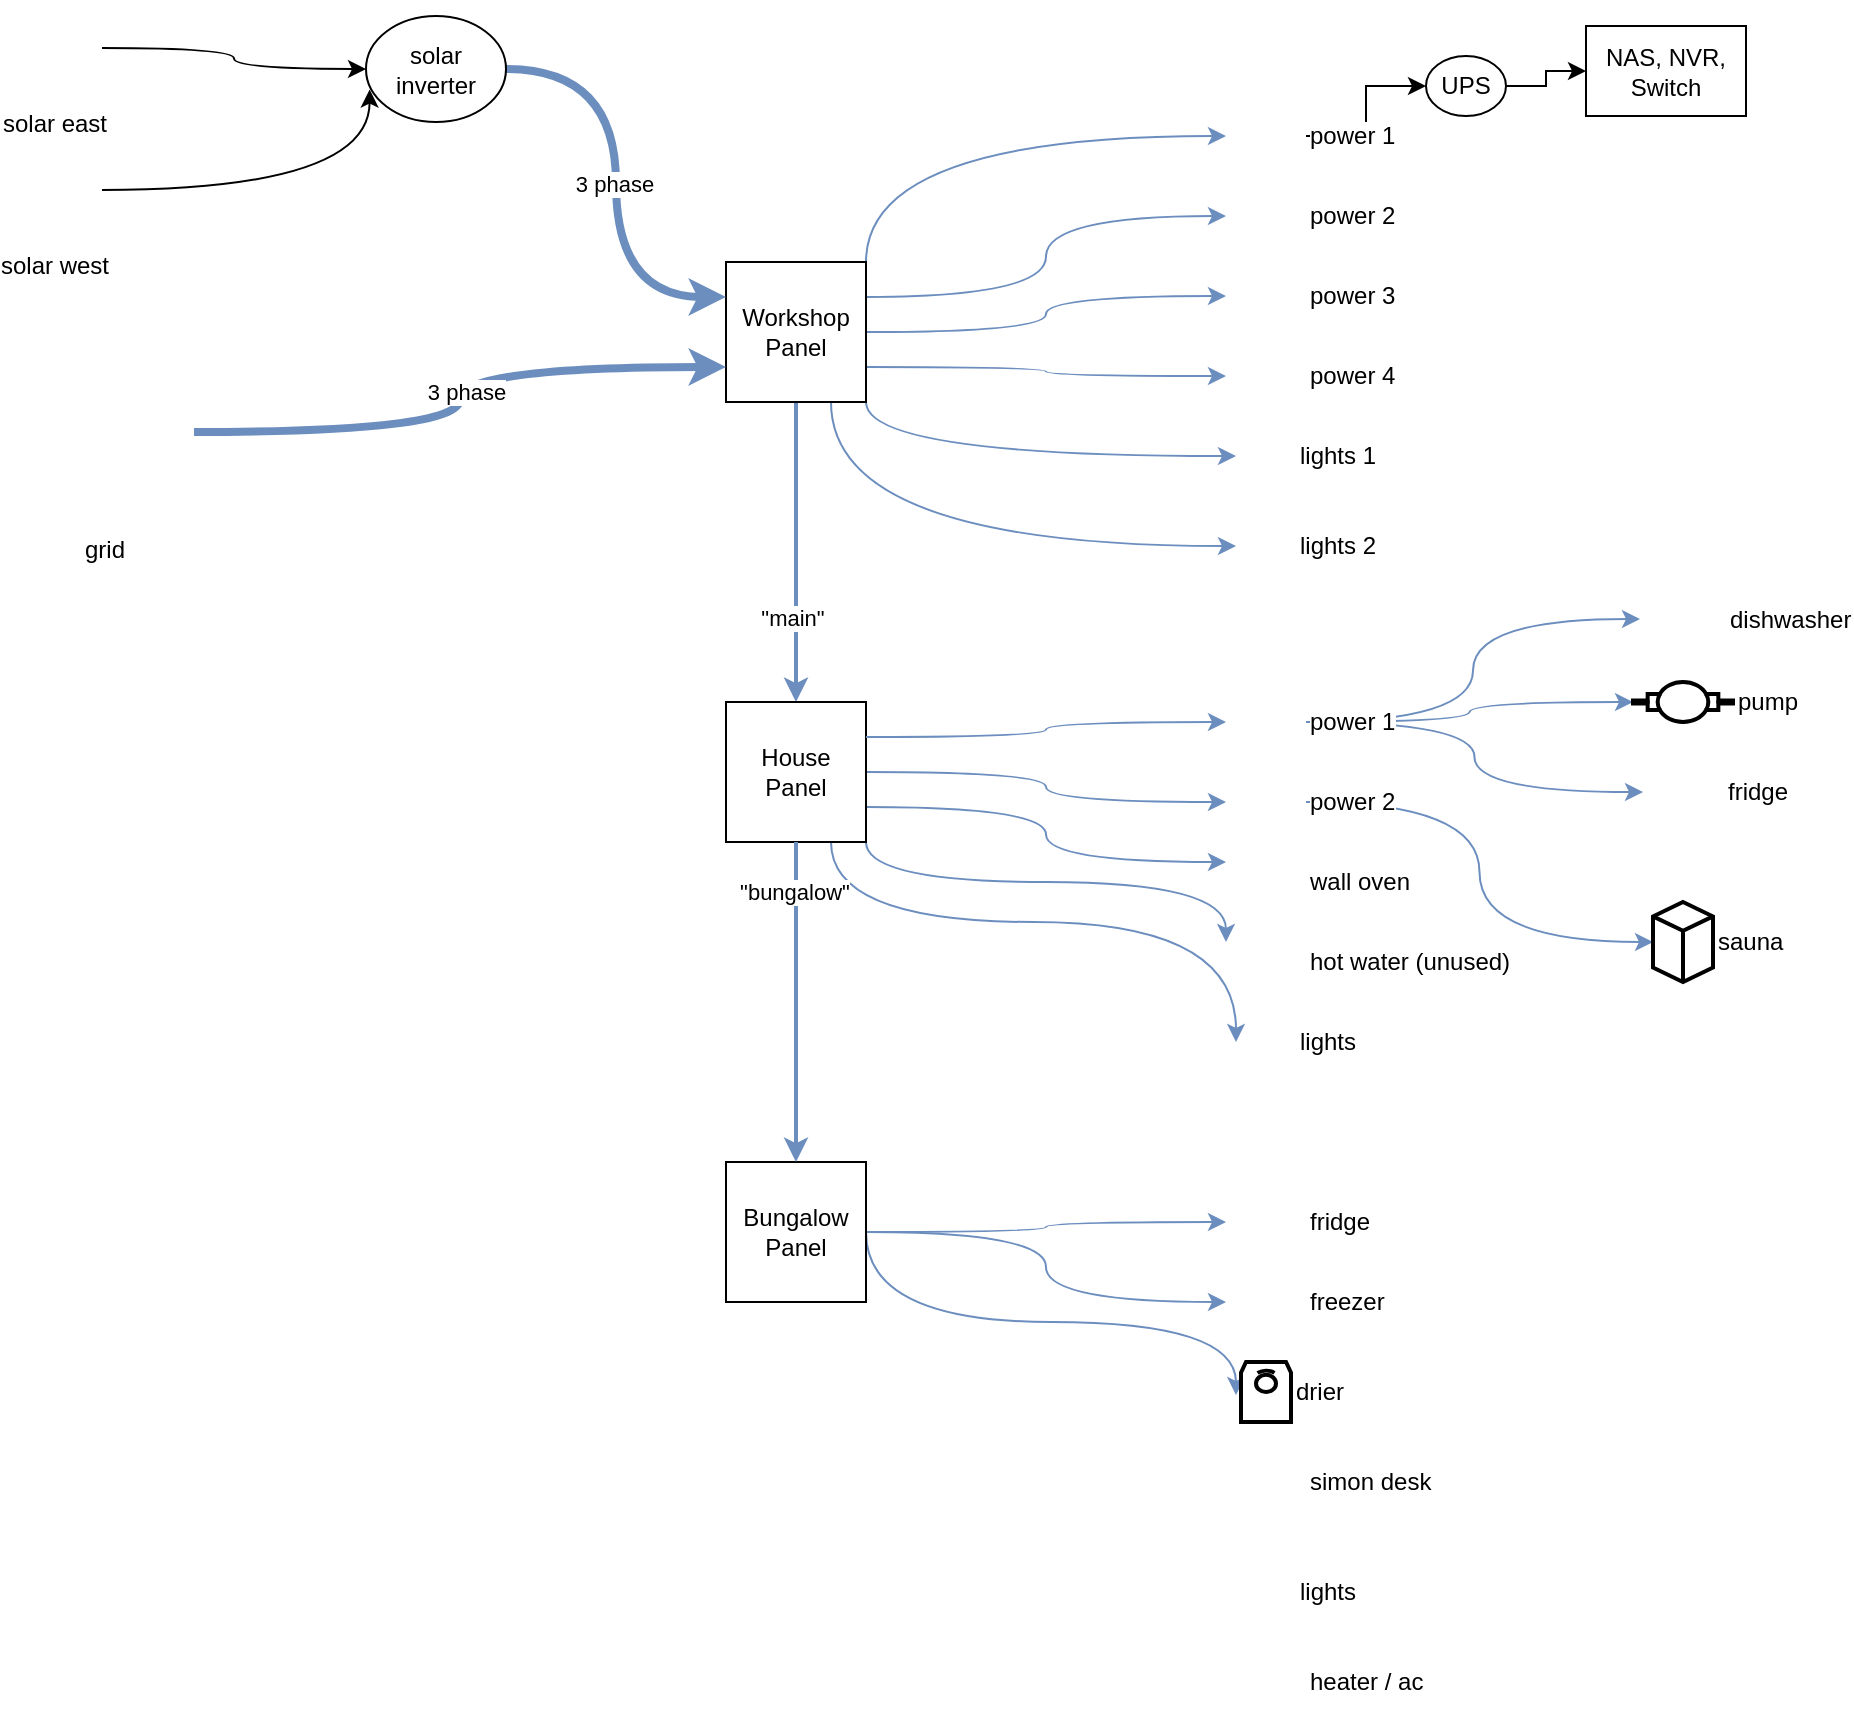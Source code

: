 <mxfile version="21.0.6" type="github">
  <diagram name="Page-1" id="ad52d381-51e7-2e0d-a935-2d0ddd2fd229">
    <mxGraphModel dx="1353" dy="552" grid="1" gridSize="10" guides="1" tooltips="1" connect="1" arrows="1" fold="1" page="1" pageScale="1" pageWidth="1100" pageHeight="850" background="none" math="0" shadow="0">
      <root>
        <mxCell id="0" />
        <mxCell id="1" parent="0" />
        <mxCell id="lxKlnbofilipyLmYubu6-28" style="edgeStyle=orthogonalEdgeStyle;orthogonalLoop=1;jettySize=auto;html=1;exitX=1;exitY=0;exitDx=0;exitDy=0;entryX=0;entryY=0.5;entryDx=0;entryDy=0;curved=1;fillColor=#dae8fc;strokeColor=#6c8ebf;" edge="1" parent="1" source="lxKlnbofilipyLmYubu6-2" target="lxKlnbofilipyLmYubu6-6">
          <mxGeometry relative="1" as="geometry" />
        </mxCell>
        <mxCell id="lxKlnbofilipyLmYubu6-30" style="edgeStyle=orthogonalEdgeStyle;orthogonalLoop=1;jettySize=auto;html=1;exitX=1;exitY=0.5;exitDx=0;exitDy=0;entryX=0;entryY=0.5;entryDx=0;entryDy=0;curved=1;fillColor=#dae8fc;strokeColor=#6c8ebf;" edge="1" parent="1" source="lxKlnbofilipyLmYubu6-2" target="lxKlnbofilipyLmYubu6-8">
          <mxGeometry relative="1" as="geometry" />
        </mxCell>
        <mxCell id="lxKlnbofilipyLmYubu6-31" style="edgeStyle=orthogonalEdgeStyle;orthogonalLoop=1;jettySize=auto;html=1;exitX=1;exitY=0.75;exitDx=0;exitDy=0;entryX=0;entryY=0.5;entryDx=0;entryDy=0;curved=1;fillColor=#dae8fc;strokeColor=#6c8ebf;" edge="1" parent="1" source="lxKlnbofilipyLmYubu6-2" target="lxKlnbofilipyLmYubu6-9">
          <mxGeometry relative="1" as="geometry" />
        </mxCell>
        <mxCell id="lxKlnbofilipyLmYubu6-32" style="edgeStyle=orthogonalEdgeStyle;orthogonalLoop=1;jettySize=auto;html=1;exitX=1;exitY=1;exitDx=0;exitDy=0;entryX=0;entryY=0.5;entryDx=0;entryDy=0;curved=1;fillColor=#dae8fc;strokeColor=#6c8ebf;" edge="1" parent="1" source="lxKlnbofilipyLmYubu6-2" target="lxKlnbofilipyLmYubu6-20">
          <mxGeometry relative="1" as="geometry" />
        </mxCell>
        <mxCell id="lxKlnbofilipyLmYubu6-33" style="edgeStyle=orthogonalEdgeStyle;orthogonalLoop=1;jettySize=auto;html=1;exitX=0.75;exitY=1;exitDx=0;exitDy=0;entryX=0;entryY=0.5;entryDx=0;entryDy=0;curved=1;fillColor=#dae8fc;strokeColor=#6c8ebf;" edge="1" parent="1" source="lxKlnbofilipyLmYubu6-2" target="lxKlnbofilipyLmYubu6-21">
          <mxGeometry relative="1" as="geometry" />
        </mxCell>
        <mxCell id="lxKlnbofilipyLmYubu6-34" style="edgeStyle=orthogonalEdgeStyle;orthogonalLoop=1;jettySize=auto;html=1;exitX=1;exitY=0.25;exitDx=0;exitDy=0;entryX=0;entryY=0.5;entryDx=0;entryDy=0;curved=1;fillColor=#dae8fc;strokeColor=#6c8ebf;" edge="1" parent="1" source="lxKlnbofilipyLmYubu6-2" target="lxKlnbofilipyLmYubu6-7">
          <mxGeometry relative="1" as="geometry" />
        </mxCell>
        <mxCell id="lxKlnbofilipyLmYubu6-37" style="edgeStyle=orthogonalEdgeStyle;rounded=0;orthogonalLoop=1;jettySize=auto;html=1;exitX=0.5;exitY=1;exitDx=0;exitDy=0;entryX=0.5;entryY=0;entryDx=0;entryDy=0;fontStyle=1;strokeWidth=2;fillColor=#dae8fc;strokeColor=#6c8ebf;" edge="1" parent="1" source="lxKlnbofilipyLmYubu6-2" target="lxKlnbofilipyLmYubu6-35">
          <mxGeometry relative="1" as="geometry" />
        </mxCell>
        <mxCell id="lxKlnbofilipyLmYubu6-62" value="&quot;main&quot;" style="edgeLabel;html=1;align=center;verticalAlign=middle;resizable=0;points=[];" vertex="1" connectable="0" parent="lxKlnbofilipyLmYubu6-37">
          <mxGeometry x="0.433" y="-2" relative="1" as="geometry">
            <mxPoint as="offset" />
          </mxGeometry>
        </mxCell>
        <mxCell id="lxKlnbofilipyLmYubu6-2" value="Workshop Panel" style="whiteSpace=wrap;html=1;aspect=fixed;" vertex="1" parent="1">
          <mxGeometry x="510" y="1010" width="70" height="70" as="geometry" />
        </mxCell>
        <mxCell id="lxKlnbofilipyLmYubu6-16" style="edgeStyle=orthogonalEdgeStyle;orthogonalLoop=1;jettySize=auto;html=1;entryX=0;entryY=0.25;entryDx=0;entryDy=0;curved=1;shadow=0;strokeWidth=4;fillColor=#dae8fc;strokeColor=#6c8ebf;exitX=1;exitY=0.5;exitDx=0;exitDy=0;" edge="1" parent="1" source="lxKlnbofilipyLmYubu6-58" target="lxKlnbofilipyLmYubu6-2">
          <mxGeometry relative="1" as="geometry" />
        </mxCell>
        <mxCell id="lxKlnbofilipyLmYubu6-17" value="3 phase" style="edgeLabel;html=1;align=center;verticalAlign=middle;resizable=0;points=[];" vertex="1" connectable="0" parent="lxKlnbofilipyLmYubu6-16">
          <mxGeometry x="0.005" y="-1" relative="1" as="geometry">
            <mxPoint as="offset" />
          </mxGeometry>
        </mxCell>
        <mxCell id="lxKlnbofilipyLmYubu6-60" style="edgeStyle=orthogonalEdgeStyle;orthogonalLoop=1;jettySize=auto;html=1;exitX=1;exitY=0.5;exitDx=0;exitDy=0;entryX=0;entryY=0.5;entryDx=0;entryDy=0;curved=1;" edge="1" parent="1" source="lxKlnbofilipyLmYubu6-3" target="lxKlnbofilipyLmYubu6-58">
          <mxGeometry relative="1" as="geometry" />
        </mxCell>
        <mxCell id="lxKlnbofilipyLmYubu6-3" value="solar east" style="shape=image;html=1;verticalAlign=top;verticalLabelPosition=bottom;labelBackgroundColor=#ffffff;imageAspect=0;aspect=fixed;image=https://cdn2.iconfinder.com/data/icons/business-and-education-1/512/133_Solar_Panel_Energy_technology_smart_city_technology_smart-128.png" vertex="1" parent="1">
          <mxGeometry x="150" y="879" width="48" height="48" as="geometry" />
        </mxCell>
        <mxCell id="lxKlnbofilipyLmYubu6-18" style="edgeStyle=orthogonalEdgeStyle;orthogonalLoop=1;jettySize=auto;html=1;exitX=1;exitY=0.5;exitDx=0;exitDy=0;entryX=0;entryY=0.75;entryDx=0;entryDy=0;curved=1;strokeWidth=4;fillColor=#dae8fc;strokeColor=#6c8ebf;" edge="1" parent="1" source="lxKlnbofilipyLmYubu6-4" target="lxKlnbofilipyLmYubu6-2">
          <mxGeometry relative="1" as="geometry" />
        </mxCell>
        <mxCell id="lxKlnbofilipyLmYubu6-19" value="3 phase" style="edgeLabel;html=1;align=center;verticalAlign=middle;resizable=0;points=[];" vertex="1" connectable="0" parent="lxKlnbofilipyLmYubu6-18">
          <mxGeometry x="0.028" y="-3" relative="1" as="geometry">
            <mxPoint as="offset" />
          </mxGeometry>
        </mxCell>
        <mxCell id="lxKlnbofilipyLmYubu6-4" value="grid" style="shape=image;html=1;verticalAlign=top;verticalLabelPosition=bottom;labelBackgroundColor=#ffffff;imageAspect=0;aspect=fixed;image=https://cdn3.iconfinder.com/data/icons/energy-and-power-glyph-24-px/24/Electricity_pole_electricity_pylon_power_mast_transmission_pole_utility_pylon_2-128.png" vertex="1" parent="1">
          <mxGeometry x="154" y="1050" width="90" height="90" as="geometry" />
        </mxCell>
        <mxCell id="lxKlnbofilipyLmYubu6-25" value="" style="edgeStyle=orthogonalEdgeStyle;rounded=0;orthogonalLoop=1;jettySize=auto;html=1;" edge="1" parent="1" source="lxKlnbofilipyLmYubu6-6" target="lxKlnbofilipyLmYubu6-24">
          <mxGeometry relative="1" as="geometry" />
        </mxCell>
        <mxCell id="lxKlnbofilipyLmYubu6-6" value="power 1" style="shape=image;html=1;verticalAlign=middle;verticalLabelPosition=middle;labelBackgroundColor=#ffffff;imageAspect=0;aspect=fixed;image=https://cdn3.iconfinder.com/data/icons/energy-and-power-glyph-24-px/24/Electrical_plug_plug_plug_connector_plug_in_power_plug-128.png;labelPosition=right;align=left;" vertex="1" parent="1">
          <mxGeometry x="760" y="927" width="40" height="40" as="geometry" />
        </mxCell>
        <mxCell id="lxKlnbofilipyLmYubu6-7" value="power 2" style="shape=image;html=1;verticalAlign=middle;verticalLabelPosition=middle;labelBackgroundColor=#ffffff;imageAspect=0;aspect=fixed;image=https://cdn3.iconfinder.com/data/icons/energy-and-power-glyph-24-px/24/Electrical_plug_plug_plug_connector_plug_in_power_plug-128.png;labelPosition=right;align=left;" vertex="1" parent="1">
          <mxGeometry x="760" y="967" width="40" height="40" as="geometry" />
        </mxCell>
        <mxCell id="lxKlnbofilipyLmYubu6-8" value="power 3" style="shape=image;html=1;verticalAlign=middle;verticalLabelPosition=middle;labelBackgroundColor=#ffffff;imageAspect=0;aspect=fixed;image=https://cdn3.iconfinder.com/data/icons/energy-and-power-glyph-24-px/24/Electrical_plug_plug_plug_connector_plug_in_power_plug-128.png;labelPosition=right;align=left;" vertex="1" parent="1">
          <mxGeometry x="760" y="1007" width="40" height="40" as="geometry" />
        </mxCell>
        <mxCell id="lxKlnbofilipyLmYubu6-9" value="power 4" style="shape=image;html=1;verticalAlign=middle;verticalLabelPosition=middle;labelBackgroundColor=#ffffff;imageAspect=0;aspect=fixed;image=https://cdn3.iconfinder.com/data/icons/energy-and-power-glyph-24-px/24/Electrical_plug_plug_plug_connector_plug_in_power_plug-128.png;labelPosition=right;align=left;" vertex="1" parent="1">
          <mxGeometry x="760" y="1047" width="40" height="40" as="geometry" />
        </mxCell>
        <mxCell id="lxKlnbofilipyLmYubu6-20" value="lights 1" style="shape=image;html=1;verticalAlign=middle;verticalLabelPosition=middle;labelBackgroundColor=#ffffff;imageAspect=0;aspect=fixed;image=https://cdn3.iconfinder.com/data/icons/energy-and-power-glyph-24-px/24/Lamp_electric_light_led_bulb_light_bulb_luminaire-128.png;labelPosition=right;align=left;" vertex="1" parent="1">
          <mxGeometry x="765" y="1092" width="30" height="30" as="geometry" />
        </mxCell>
        <mxCell id="lxKlnbofilipyLmYubu6-21" value="lights 2" style="shape=image;html=1;verticalAlign=middle;verticalLabelPosition=middle;labelBackgroundColor=#ffffff;imageAspect=0;aspect=fixed;image=https://cdn3.iconfinder.com/data/icons/energy-and-power-glyph-24-px/24/Lamp_electric_light_led_bulb_light_bulb_luminaire-128.png;labelPosition=right;align=left;" vertex="1" parent="1">
          <mxGeometry x="765" y="1137" width="30" height="30" as="geometry" />
        </mxCell>
        <mxCell id="lxKlnbofilipyLmYubu6-27" value="" style="edgeStyle=orthogonalEdgeStyle;rounded=0;orthogonalLoop=1;jettySize=auto;html=1;" edge="1" parent="1" source="lxKlnbofilipyLmYubu6-24" target="lxKlnbofilipyLmYubu6-26">
          <mxGeometry relative="1" as="geometry" />
        </mxCell>
        <mxCell id="lxKlnbofilipyLmYubu6-24" value="UPS" style="ellipse;whiteSpace=wrap;html=1;align=center;labelBackgroundColor=#ffffff;" vertex="1" parent="1">
          <mxGeometry x="860" y="907" width="40" height="30" as="geometry" />
        </mxCell>
        <mxCell id="lxKlnbofilipyLmYubu6-26" value="NAS, NVR, Switch" style="whiteSpace=wrap;html=1;labelBackgroundColor=#ffffff;" vertex="1" parent="1">
          <mxGeometry x="940" y="892" width="80" height="45" as="geometry" />
        </mxCell>
        <mxCell id="lxKlnbofilipyLmYubu6-65" style="edgeStyle=orthogonalEdgeStyle;orthogonalLoop=1;jettySize=auto;html=1;exitX=1;exitY=0.5;exitDx=0;exitDy=0;entryX=0;entryY=0.5;entryDx=0;entryDy=0;fillColor=#dae8fc;strokeColor=#6c8ebf;curved=1;" edge="1" parent="1" source="lxKlnbofilipyLmYubu6-35" target="lxKlnbofilipyLmYubu6-46">
          <mxGeometry relative="1" as="geometry" />
        </mxCell>
        <mxCell id="lxKlnbofilipyLmYubu6-66" style="edgeStyle=orthogonalEdgeStyle;orthogonalLoop=1;jettySize=auto;html=1;exitX=1;exitY=0.75;exitDx=0;exitDy=0;entryX=0;entryY=0.25;entryDx=0;entryDy=0;fillColor=#dae8fc;strokeColor=#6c8ebf;curved=1;" edge="1" parent="1" source="lxKlnbofilipyLmYubu6-35" target="lxKlnbofilipyLmYubu6-47">
          <mxGeometry relative="1" as="geometry" />
        </mxCell>
        <mxCell id="lxKlnbofilipyLmYubu6-67" style="edgeStyle=orthogonalEdgeStyle;orthogonalLoop=1;jettySize=auto;html=1;exitX=1;exitY=1;exitDx=0;exitDy=0;entryX=0;entryY=0.25;entryDx=0;entryDy=0;fillColor=#dae8fc;strokeColor=#6c8ebf;curved=1;" edge="1" parent="1" source="lxKlnbofilipyLmYubu6-35" target="lxKlnbofilipyLmYubu6-48">
          <mxGeometry relative="1" as="geometry">
            <Array as="points">
              <mxPoint x="580" y="1320" />
              <mxPoint x="760" y="1320" />
            </Array>
          </mxGeometry>
        </mxCell>
        <mxCell id="lxKlnbofilipyLmYubu6-68" style="edgeStyle=orthogonalEdgeStyle;orthogonalLoop=1;jettySize=auto;html=1;exitX=0.75;exitY=1;exitDx=0;exitDy=0;entryX=0;entryY=0.5;entryDx=0;entryDy=0;curved=1;fillColor=#dae8fc;strokeColor=#6c8ebf;" edge="1" parent="1" source="lxKlnbofilipyLmYubu6-35" target="lxKlnbofilipyLmYubu6-49">
          <mxGeometry relative="1" as="geometry">
            <Array as="points">
              <mxPoint x="563" y="1340" />
              <mxPoint x="765" y="1340" />
            </Array>
          </mxGeometry>
        </mxCell>
        <mxCell id="lxKlnbofilipyLmYubu6-35" value="House Panel" style="whiteSpace=wrap;html=1;aspect=fixed;" vertex="1" parent="1">
          <mxGeometry x="510" y="1230" width="70" height="70" as="geometry" />
        </mxCell>
        <mxCell id="lxKlnbofilipyLmYubu6-88" style="edgeStyle=orthogonalEdgeStyle;orthogonalLoop=1;jettySize=auto;html=1;exitX=1;exitY=0.5;exitDx=0;exitDy=0;entryX=0;entryY=0.5;entryDx=0;entryDy=0;curved=1;fillColor=#dae8fc;strokeColor=#6c8ebf;" edge="1" parent="1" source="lxKlnbofilipyLmYubu6-36" target="lxKlnbofilipyLmYubu6-82">
          <mxGeometry relative="1" as="geometry" />
        </mxCell>
        <mxCell id="lxKlnbofilipyLmYubu6-89" style="edgeStyle=orthogonalEdgeStyle;orthogonalLoop=1;jettySize=auto;html=1;exitX=1;exitY=0.5;exitDx=0;exitDy=0;entryX=0;entryY=0.5;entryDx=0;entryDy=0;curved=1;fillColor=#dae8fc;strokeColor=#6c8ebf;" edge="1" parent="1" source="lxKlnbofilipyLmYubu6-36" target="lxKlnbofilipyLmYubu6-83">
          <mxGeometry relative="1" as="geometry" />
        </mxCell>
        <mxCell id="lxKlnbofilipyLmYubu6-90" style="edgeStyle=orthogonalEdgeStyle;orthogonalLoop=1;jettySize=auto;html=1;exitX=1;exitY=0.5;exitDx=0;exitDy=0;entryX=-0.1;entryY=0.55;entryDx=0;entryDy=0;entryPerimeter=0;curved=1;fillColor=#dae8fc;strokeColor=#6c8ebf;" edge="1" parent="1" source="lxKlnbofilipyLmYubu6-36" target="lxKlnbofilipyLmYubu6-84">
          <mxGeometry relative="1" as="geometry">
            <Array as="points">
              <mxPoint x="580" y="1540" />
              <mxPoint x="765" y="1540" />
            </Array>
          </mxGeometry>
        </mxCell>
        <mxCell id="lxKlnbofilipyLmYubu6-36" value="Bungalow Panel" style="whiteSpace=wrap;html=1;aspect=fixed;" vertex="1" parent="1">
          <mxGeometry x="510" y="1460" width="70" height="70" as="geometry" />
        </mxCell>
        <mxCell id="lxKlnbofilipyLmYubu6-38" style="edgeStyle=orthogonalEdgeStyle;rounded=0;orthogonalLoop=1;jettySize=auto;html=1;exitX=0.5;exitY=1;exitDx=0;exitDy=0;entryX=0.5;entryY=0;entryDx=0;entryDy=0;fontStyle=1;strokeWidth=2;fillColor=#dae8fc;strokeColor=#6c8ebf;" edge="1" parent="1" source="lxKlnbofilipyLmYubu6-35" target="lxKlnbofilipyLmYubu6-36">
          <mxGeometry relative="1" as="geometry">
            <mxPoint x="630" y="1320" as="sourcePoint" />
            <mxPoint x="630" y="1470" as="targetPoint" />
            <Array as="points">
              <mxPoint x="545" y="1420" />
              <mxPoint x="545" y="1420" />
            </Array>
          </mxGeometry>
        </mxCell>
        <mxCell id="lxKlnbofilipyLmYubu6-63" value="&quot;bungalow&quot;" style="edgeLabel;html=1;align=center;verticalAlign=middle;resizable=0;points=[];" vertex="1" connectable="0" parent="lxKlnbofilipyLmYubu6-38">
          <mxGeometry x="-0.694" y="-1" relative="1" as="geometry">
            <mxPoint as="offset" />
          </mxGeometry>
        </mxCell>
        <mxCell id="lxKlnbofilipyLmYubu6-76" style="edgeStyle=orthogonalEdgeStyle;orthogonalLoop=1;jettySize=auto;html=1;exitX=1;exitY=0.5;exitDx=0;exitDy=0;entryX=0;entryY=0.5;entryDx=0;entryDy=0;curved=1;fillColor=#dae8fc;strokeColor=#6c8ebf;" edge="1" parent="1" source="lxKlnbofilipyLmYubu6-45" target="lxKlnbofilipyLmYubu6-69">
          <mxGeometry relative="1" as="geometry" />
        </mxCell>
        <mxCell id="lxKlnbofilipyLmYubu6-77" style="edgeStyle=orthogonalEdgeStyle;orthogonalLoop=1;jettySize=auto;html=1;exitX=1;exitY=0.5;exitDx=0;exitDy=0;curved=1;fillColor=#dae8fc;strokeColor=#6c8ebf;entryX=0;entryY=0.5;entryDx=0;entryDy=0;entryPerimeter=0;" edge="1" parent="1" source="lxKlnbofilipyLmYubu6-45" target="lxKlnbofilipyLmYubu6-81">
          <mxGeometry relative="1" as="geometry">
            <mxPoint x="950" y="1240" as="targetPoint" />
          </mxGeometry>
        </mxCell>
        <mxCell id="lxKlnbofilipyLmYubu6-78" style="edgeStyle=orthogonalEdgeStyle;orthogonalLoop=1;jettySize=auto;html=1;exitX=1;exitY=0.5;exitDx=0;exitDy=0;entryX=0;entryY=0.5;entryDx=0;entryDy=0;curved=1;fillColor=#dae8fc;strokeColor=#6c8ebf;" edge="1" parent="1" source="lxKlnbofilipyLmYubu6-45" target="lxKlnbofilipyLmYubu6-74">
          <mxGeometry relative="1" as="geometry" />
        </mxCell>
        <mxCell id="lxKlnbofilipyLmYubu6-45" value="power 1" style="shape=image;html=1;verticalAlign=middle;verticalLabelPosition=middle;labelBackgroundColor=#ffffff;imageAspect=0;aspect=fixed;image=https://cdn3.iconfinder.com/data/icons/energy-and-power-glyph-24-px/24/Electrical_plug_plug_plug_connector_plug_in_power_plug-128.png;labelPosition=right;align=left;" vertex="1" parent="1">
          <mxGeometry x="760" y="1220" width="40" height="40" as="geometry" />
        </mxCell>
        <mxCell id="lxKlnbofilipyLmYubu6-80" style="edgeStyle=orthogonalEdgeStyle;orthogonalLoop=1;jettySize=auto;html=1;exitX=1;exitY=0.5;exitDx=0;exitDy=0;entryX=0;entryY=0.5;entryDx=0;entryDy=0;entryPerimeter=0;curved=1;fillColor=#dae8fc;strokeColor=#6c8ebf;" edge="1" parent="1" source="lxKlnbofilipyLmYubu6-46" target="lxKlnbofilipyLmYubu6-79">
          <mxGeometry relative="1" as="geometry" />
        </mxCell>
        <mxCell id="lxKlnbofilipyLmYubu6-46" value="power 2" style="shape=image;html=1;verticalAlign=middle;verticalLabelPosition=middle;labelBackgroundColor=#ffffff;imageAspect=0;aspect=fixed;image=https://cdn3.iconfinder.com/data/icons/energy-and-power-glyph-24-px/24/Electrical_plug_plug_plug_connector_plug_in_power_plug-128.png;labelPosition=right;align=left;" vertex="1" parent="1">
          <mxGeometry x="760" y="1260" width="40" height="40" as="geometry" />
        </mxCell>
        <mxCell id="lxKlnbofilipyLmYubu6-47" value="wall oven" style="shape=image;html=1;verticalAlign=middle;verticalLabelPosition=middle;labelBackgroundColor=#ffffff;imageAspect=0;aspect=fixed;image=https://cdn3.iconfinder.com/data/icons/energy-and-power-glyph-24-px/24/Electrical_plug_plug_plug_connector_plug_in_power_plug-128.png;labelPosition=right;align=left;" vertex="1" parent="1">
          <mxGeometry x="760" y="1300" width="40" height="40" as="geometry" />
        </mxCell>
        <mxCell id="lxKlnbofilipyLmYubu6-48" value="hot water (unused)" style="shape=image;html=1;verticalAlign=middle;verticalLabelPosition=middle;labelBackgroundColor=#ffffff;imageAspect=0;aspect=fixed;image=https://cdn3.iconfinder.com/data/icons/energy-and-power-glyph-24-px/24/Electrical_plug_plug_plug_connector_plug_in_power_plug-128.png;labelPosition=right;align=left;" vertex="1" parent="1">
          <mxGeometry x="760" y="1340" width="40" height="40" as="geometry" />
        </mxCell>
        <mxCell id="lxKlnbofilipyLmYubu6-49" value="lights" style="shape=image;html=1;verticalAlign=middle;verticalLabelPosition=middle;labelBackgroundColor=#ffffff;imageAspect=0;aspect=fixed;image=https://cdn3.iconfinder.com/data/icons/energy-and-power-glyph-24-px/24/Lamp_electric_light_led_bulb_light_bulb_luminaire-128.png;labelPosition=right;align=left;" vertex="1" parent="1">
          <mxGeometry x="765" y="1385" width="30" height="30" as="geometry" />
        </mxCell>
        <mxCell id="lxKlnbofilipyLmYubu6-61" style="edgeStyle=orthogonalEdgeStyle;orthogonalLoop=1;jettySize=auto;html=1;exitX=1;exitY=0.5;exitDx=0;exitDy=0;curved=1;entryX=0.026;entryY=0.694;entryDx=0;entryDy=0;entryPerimeter=0;" edge="1" parent="1" source="lxKlnbofilipyLmYubu6-55" target="lxKlnbofilipyLmYubu6-58">
          <mxGeometry relative="1" as="geometry">
            <mxPoint x="330" y="920" as="targetPoint" />
          </mxGeometry>
        </mxCell>
        <mxCell id="lxKlnbofilipyLmYubu6-55" value="solar west" style="shape=image;html=1;verticalAlign=top;verticalLabelPosition=bottom;labelBackgroundColor=#ffffff;imageAspect=0;aspect=fixed;image=https://cdn2.iconfinder.com/data/icons/business-and-education-1/512/133_Solar_Panel_Energy_technology_smart_city_technology_smart-128.png" vertex="1" parent="1">
          <mxGeometry x="150" y="950" width="48" height="48" as="geometry" />
        </mxCell>
        <mxCell id="lxKlnbofilipyLmYubu6-58" value="solar inverter" style="ellipse;whiteSpace=wrap;html=1;" vertex="1" parent="1">
          <mxGeometry x="330" y="887" width="70" height="53" as="geometry" />
        </mxCell>
        <mxCell id="lxKlnbofilipyLmYubu6-64" style="edgeStyle=orthogonalEdgeStyle;orthogonalLoop=1;jettySize=auto;html=1;entryX=0;entryY=0.5;entryDx=0;entryDy=0;curved=1;fillColor=#dae8fc;strokeColor=#6c8ebf;exitX=1;exitY=0.25;exitDx=0;exitDy=0;" edge="1" parent="1" source="lxKlnbofilipyLmYubu6-35" target="lxKlnbofilipyLmYubu6-45">
          <mxGeometry relative="1" as="geometry">
            <mxPoint x="620" y="1280" as="sourcePoint" />
            <mxPoint x="822" y="1522" as="targetPoint" />
          </mxGeometry>
        </mxCell>
        <mxCell id="lxKlnbofilipyLmYubu6-69" value="dishwasher" style="shape=image;html=1;verticalAlign=middle;verticalLabelPosition=middle;labelBackgroundColor=#ffffff;imageAspect=0;aspect=fixed;image=https://cdn1.iconfinder.com/data/icons/iconoir-vol-2/24/dishwasher-128.png;labelPosition=right;align=left;" vertex="1" parent="1">
          <mxGeometry x="967" y="1167" width="43" height="43" as="geometry" />
        </mxCell>
        <mxCell id="lxKlnbofilipyLmYubu6-74" value="fridge" style="shape=image;html=1;verticalAlign=middle;verticalLabelPosition=middle;labelBackgroundColor=#ffffff;imageAspect=0;aspect=fixed;image=https://cdn1.iconfinder.com/data/icons/iconoir-vol-2/24/fridge-128.png;labelPosition=right;align=left;" vertex="1" parent="1">
          <mxGeometry x="968.5" y="1255" width="40" height="40" as="geometry" />
        </mxCell>
        <mxCell id="lxKlnbofilipyLmYubu6-79" value="sauna" style="html=1;whiteSpace=wrap;shape=isoCube2;backgroundOutline=1;isoAngle=15;strokeWidth=2;labelPosition=right;verticalLabelPosition=middle;align=left;verticalAlign=middle;" vertex="1" parent="1">
          <mxGeometry x="973.5" y="1330" width="30" height="40" as="geometry" />
        </mxCell>
        <mxCell id="lxKlnbofilipyLmYubu6-81" value="pump" style="shape=mxgraph.pid.pumps.vacuum_pump;html=1;pointerEvents=1;align=left;verticalLabelPosition=middle;verticalAlign=middle;dashed=0;strokeWidth=2;labelPosition=right;" vertex="1" parent="1">
          <mxGeometry x="963.5" y="1220" width="50" height="20" as="geometry" />
        </mxCell>
        <mxCell id="lxKlnbofilipyLmYubu6-82" value="fridge" style="shape=image;html=1;verticalAlign=middle;verticalLabelPosition=middle;labelBackgroundColor=#ffffff;imageAspect=0;aspect=fixed;image=https://cdn1.iconfinder.com/data/icons/iconoir-vol-2/24/fridge-128.png;labelPosition=right;align=left;" vertex="1" parent="1">
          <mxGeometry x="760" y="1470" width="40" height="40" as="geometry" />
        </mxCell>
        <mxCell id="lxKlnbofilipyLmYubu6-83" value="freezer" style="shape=image;html=1;verticalAlign=middle;verticalLabelPosition=middle;labelBackgroundColor=#ffffff;imageAspect=0;aspect=fixed;image=https://cdn1.iconfinder.com/data/icons/electronics-glyph-24/24/refrigerator_electronics_freezer_fridge_household_appliance-128.png;labelPosition=right;align=left;" vertex="1" parent="1">
          <mxGeometry x="760" y="1510" width="40" height="40" as="geometry" />
        </mxCell>
        <mxCell id="lxKlnbofilipyLmYubu6-84" value="drier" style="shape=mxgraph.pid.driers.rotary_drum_drier,_tumbling_drier;html=1;pointerEvents=1;align=left;verticalLabelPosition=middle;verticalAlign=middle;dashed=0;strokeWidth=2;labelPosition=right;" vertex="1" parent="1">
          <mxGeometry x="767.5" y="1560" width="25" height="30" as="geometry" />
        </mxCell>
        <mxCell id="lxKlnbofilipyLmYubu6-85" value="simon desk" style="shape=image;html=1;verticalAlign=middle;verticalLabelPosition=middle;labelBackgroundColor=#ffffff;imageAspect=0;aspect=fixed;image=https://cdn4.iconfinder.com/data/icons/education-and-school-glyph-24-px/24/Desk_chair_pupil_school_student_student_desk-128.png;labelPosition=right;align=left;" vertex="1" parent="1">
          <mxGeometry x="760" y="1600" width="40" height="40" as="geometry" />
        </mxCell>
        <mxCell id="lxKlnbofilipyLmYubu6-86" value="lights" style="shape=image;html=1;verticalAlign=middle;verticalLabelPosition=middle;labelBackgroundColor=#ffffff;imageAspect=0;aspect=fixed;image=https://cdn3.iconfinder.com/data/icons/energy-and-power-glyph-24-px/24/Lamp_electric_light_led_bulb_light_bulb_luminaire-128.png;labelPosition=right;align=left;imageBackground=none;" vertex="1" parent="1">
          <mxGeometry x="765" y="1660" width="30" height="30" as="geometry" />
        </mxCell>
        <mxCell id="lxKlnbofilipyLmYubu6-87" value="heater / ac" style="shape=image;html=1;verticalAlign=middle;verticalLabelPosition=middle;labelBackgroundColor=#ffffff;imageAspect=0;aspect=fixed;image=https://cdn1.iconfinder.com/data/icons/iconoir-vol-1/24/air-conditioner-128.png;labelPosition=right;align=left;imageBackground=none;" vertex="1" parent="1">
          <mxGeometry x="760" y="1700" width="40" height="40" as="geometry" />
        </mxCell>
      </root>
    </mxGraphModel>
  </diagram>
</mxfile>
